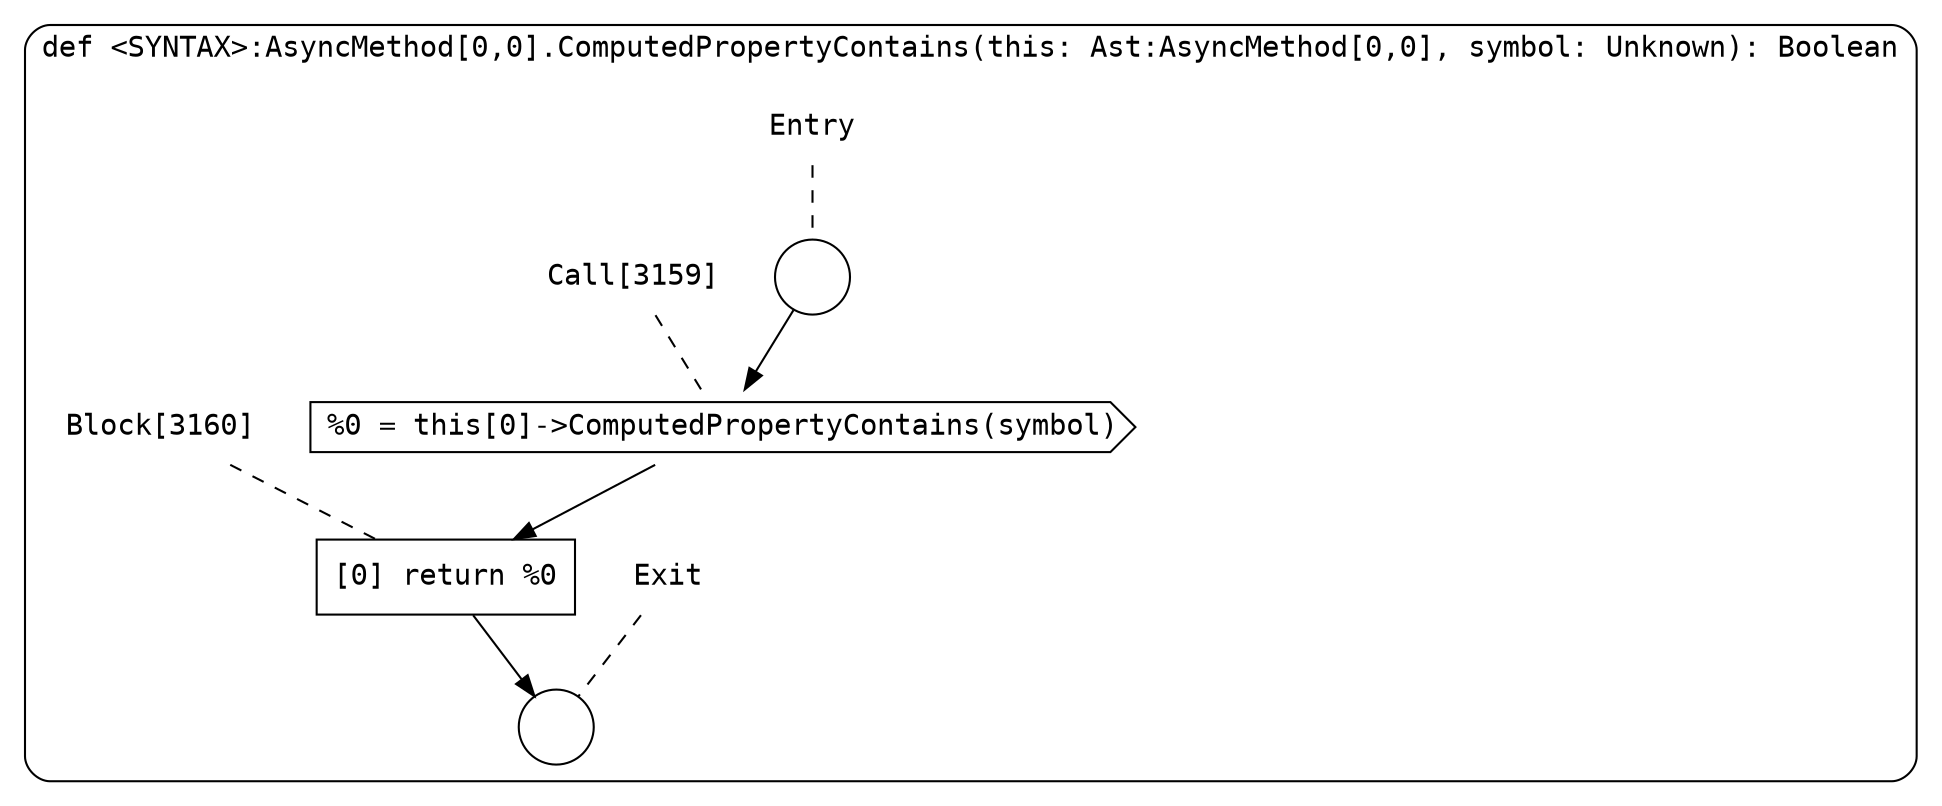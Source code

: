 digraph {
  graph [fontname = "Consolas"]
  node [fontname = "Consolas"]
  edge [fontname = "Consolas"]
  subgraph cluster834 {
    label = "def <SYNTAX>:AsyncMethod[0,0].ComputedPropertyContains(this: Ast:AsyncMethod[0,0], symbol: Unknown): Boolean"
    style = rounded
    cluster834_entry_name [shape=none, label=<<font color="black">Entry</font>>]
    cluster834_entry_name -> cluster834_entry [arrowhead=none, color="black", style=dashed]
    cluster834_entry [shape=circle label=" " color="black" fillcolor="white" style=filled]
    cluster834_entry -> node3159 [color="black"]
    cluster834_exit_name [shape=none, label=<<font color="black">Exit</font>>]
    cluster834_exit_name -> cluster834_exit [arrowhead=none, color="black", style=dashed]
    cluster834_exit [shape=circle label=" " color="black" fillcolor="white" style=filled]
    node3159_name [shape=none, label=<<font color="black">Call[3159]</font>>]
    node3159_name -> node3159 [arrowhead=none, color="black", style=dashed]
    node3159 [shape=cds, label=<<font color="black">%0 = this[0]-&gt;ComputedPropertyContains(symbol)</font>> color="black" fillcolor="white", style=filled]
    node3159 -> node3160 [color="black"]
    node3160_name [shape=none, label=<<font color="black">Block[3160]</font>>]
    node3160_name -> node3160 [arrowhead=none, color="black", style=dashed]
    node3160 [shape=box, label=<<font color="black">[0] return %0<BR ALIGN="LEFT"/></font>> color="black" fillcolor="white", style=filled]
    node3160 -> cluster834_exit [color="black"]
  }
}